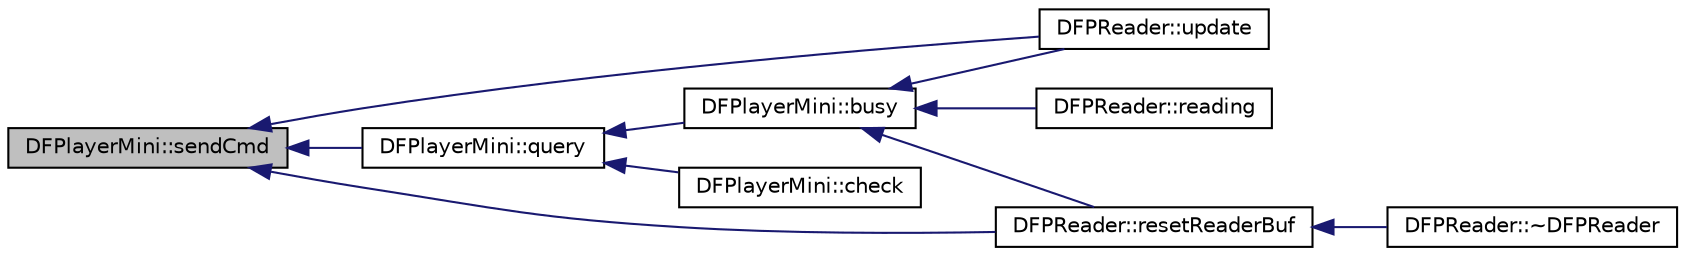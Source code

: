 digraph "DFPlayerMini::sendCmd"
{
  edge [fontname="Helvetica",fontsize="10",labelfontname="Helvetica",labelfontsize="10"];
  node [fontname="Helvetica",fontsize="10",shape=record];
  rankdir="LR";
  Node27 [label="DFPlayerMini::sendCmd",height=0.2,width=0.4,color="black", fillcolor="grey75", style="filled", fontcolor="black"];
  Node27 -> Node28 [dir="back",color="midnightblue",fontsize="10",style="solid",fontname="Helvetica"];
  Node28 [label="DFPlayerMini::query",height=0.2,width=0.4,color="black", fillcolor="white", style="filled",URL="$classDFPlayerMini.html#a12c9990291d77489da556f990318ade5"];
  Node28 -> Node29 [dir="back",color="midnightblue",fontsize="10",style="solid",fontname="Helvetica"];
  Node29 [label="DFPlayerMini::busy",height=0.2,width=0.4,color="black", fillcolor="white", style="filled",URL="$classDFPlayerMini.html#a77c49559ebb6df0e377f4bf2d691d588"];
  Node29 -> Node30 [dir="back",color="midnightblue",fontsize="10",style="solid",fontname="Helvetica"];
  Node30 [label="DFPReader::update",height=0.2,width=0.4,color="black", fillcolor="white", style="filled",URL="$classDFPReader.html#ab504fa45cc94ef77f07c8e48d6318418"];
  Node29 -> Node31 [dir="back",color="midnightblue",fontsize="10",style="solid",fontname="Helvetica"];
  Node31 [label="DFPReader::reading",height=0.2,width=0.4,color="black", fillcolor="white", style="filled",URL="$classDFPReader.html#aadfe9c2ebb3d0182caf5b1615ccb18f9"];
  Node29 -> Node32 [dir="back",color="midnightblue",fontsize="10",style="solid",fontname="Helvetica"];
  Node32 [label="DFPReader::resetReaderBuf",height=0.2,width=0.4,color="black", fillcolor="white", style="filled",URL="$classDFPReader.html#a574fbccf4630ab39354e9656900b967d"];
  Node32 -> Node33 [dir="back",color="midnightblue",fontsize="10",style="solid",fontname="Helvetica"];
  Node33 [label="DFPReader::~DFPReader",height=0.2,width=0.4,color="black", fillcolor="white", style="filled",URL="$classDFPReader.html#a361c2a2d9ffaea4c4131c7c3ff5fe94b"];
  Node28 -> Node34 [dir="back",color="midnightblue",fontsize="10",style="solid",fontname="Helvetica"];
  Node34 [label="DFPlayerMini::check",height=0.2,width=0.4,color="black", fillcolor="white", style="filled",URL="$classDFPlayerMini.html#a8e63c101a7595d945884a055f431c306"];
  Node27 -> Node30 [dir="back",color="midnightblue",fontsize="10",style="solid",fontname="Helvetica"];
  Node27 -> Node32 [dir="back",color="midnightblue",fontsize="10",style="solid",fontname="Helvetica"];
}
